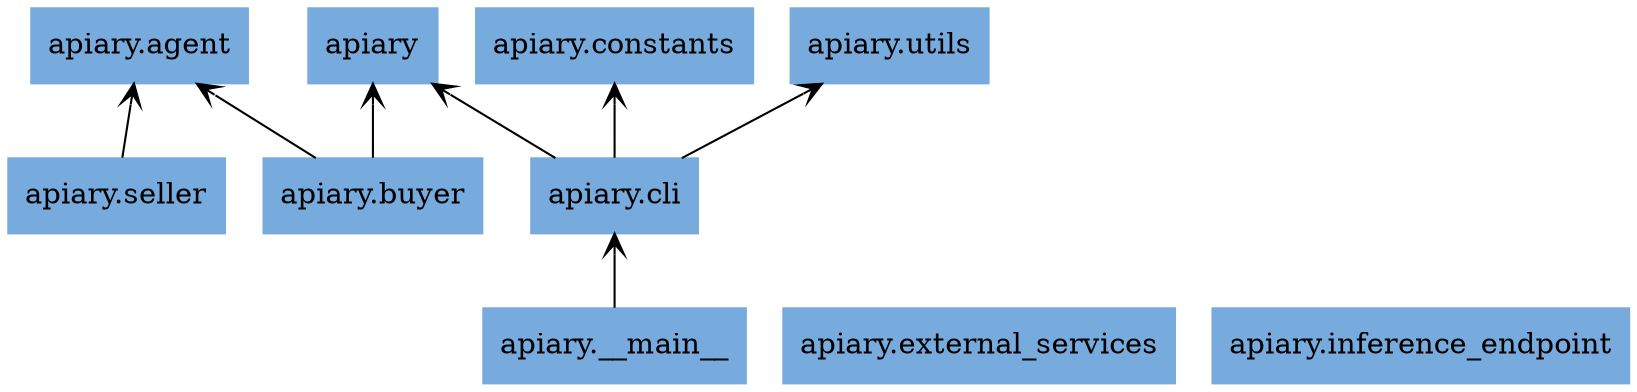 digraph "packages_apiary" {
rankdir=BT
charset="utf-8"
"apiary" [color="#77AADD", label=<apiary>, shape="box", style="filled"];
"apiary.__main__" [color="#77AADD", label=<apiary.__main__>, shape="box", style="filled"];
"apiary.agent" [color="#77AADD", label=<apiary.agent>, shape="box", style="filled"];
"apiary.buyer" [color="#77AADD", label=<apiary.buyer>, shape="box", style="filled"];
"apiary.cli" [color="#77AADD", label=<apiary.cli>, shape="box", style="filled"];
"apiary.constants" [color="#77AADD", label=<apiary.constants>, shape="box", style="filled"];
"apiary.external_services" [color="#77AADD", label=<apiary.external_services>, shape="box", style="filled"];
"apiary.inference_endpoint" [color="#77AADD", label=<apiary.inference_endpoint>, shape="box", style="filled"];
"apiary.seller" [color="#77AADD", label=<apiary.seller>, shape="box", style="filled"];
"apiary.utils" [color="#77AADD", label=<apiary.utils>, shape="box", style="filled"];
"apiary.__main__" -> "apiary.cli" [arrowhead="open", arrowtail="none"];
"apiary.buyer" -> "apiary" [arrowhead="open", arrowtail="none"];
"apiary.buyer" -> "apiary.agent" [arrowhead="open", arrowtail="none"];
"apiary.cli" -> "apiary" [arrowhead="open", arrowtail="none"];
"apiary.cli" -> "apiary.constants" [arrowhead="open", arrowtail="none"];
"apiary.cli" -> "apiary.utils" [arrowhead="open", arrowtail="none"];
"apiary.seller" -> "apiary.agent" [arrowhead="open", arrowtail="none"];
}
